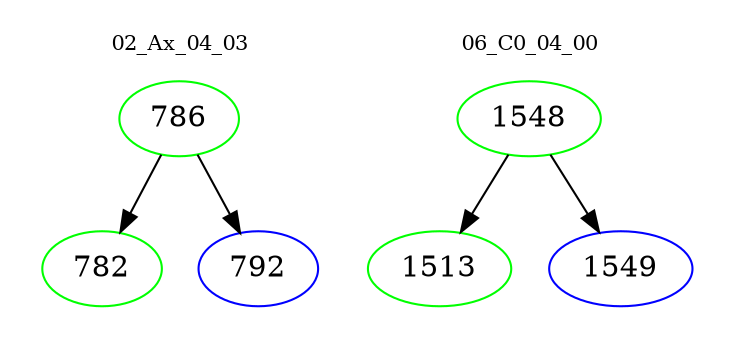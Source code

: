 digraph{
subgraph cluster_0 {
color = white
label = "02_Ax_04_03";
fontsize=10;
T0_786 [label="786", color="green"]
T0_786 -> T0_782 [color="black"]
T0_782 [label="782", color="green"]
T0_786 -> T0_792 [color="black"]
T0_792 [label="792", color="blue"]
}
subgraph cluster_1 {
color = white
label = "06_C0_04_00";
fontsize=10;
T1_1548 [label="1548", color="green"]
T1_1548 -> T1_1513 [color="black"]
T1_1513 [label="1513", color="green"]
T1_1548 -> T1_1549 [color="black"]
T1_1549 [label="1549", color="blue"]
}
}

